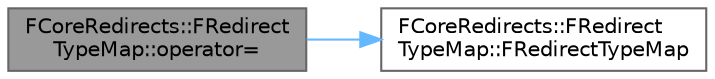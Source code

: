 digraph "FCoreRedirects::FRedirectTypeMap::operator="
{
 // INTERACTIVE_SVG=YES
 // LATEX_PDF_SIZE
  bgcolor="transparent";
  edge [fontname=Helvetica,fontsize=10,labelfontname=Helvetica,labelfontsize=10];
  node [fontname=Helvetica,fontsize=10,shape=box,height=0.2,width=0.4];
  rankdir="LR";
  Node1 [id="Node000001",label="FCoreRedirects::FRedirect\lTypeMap::operator=",height=0.2,width=0.4,color="gray40", fillcolor="grey60", style="filled", fontcolor="black",tooltip=" "];
  Node1 -> Node2 [id="edge1_Node000001_Node000002",color="steelblue1",style="solid",tooltip=" "];
  Node2 [id="Node000002",label="FCoreRedirects::FRedirect\lTypeMap::FRedirectTypeMap",height=0.2,width=0.4,color="grey40", fillcolor="white", style="filled",URL="$df/d48/structFCoreRedirects_1_1FRedirectTypeMap.html#a8aeec77f3adf92fbcbea7583dc953e31",tooltip=" "];
}
